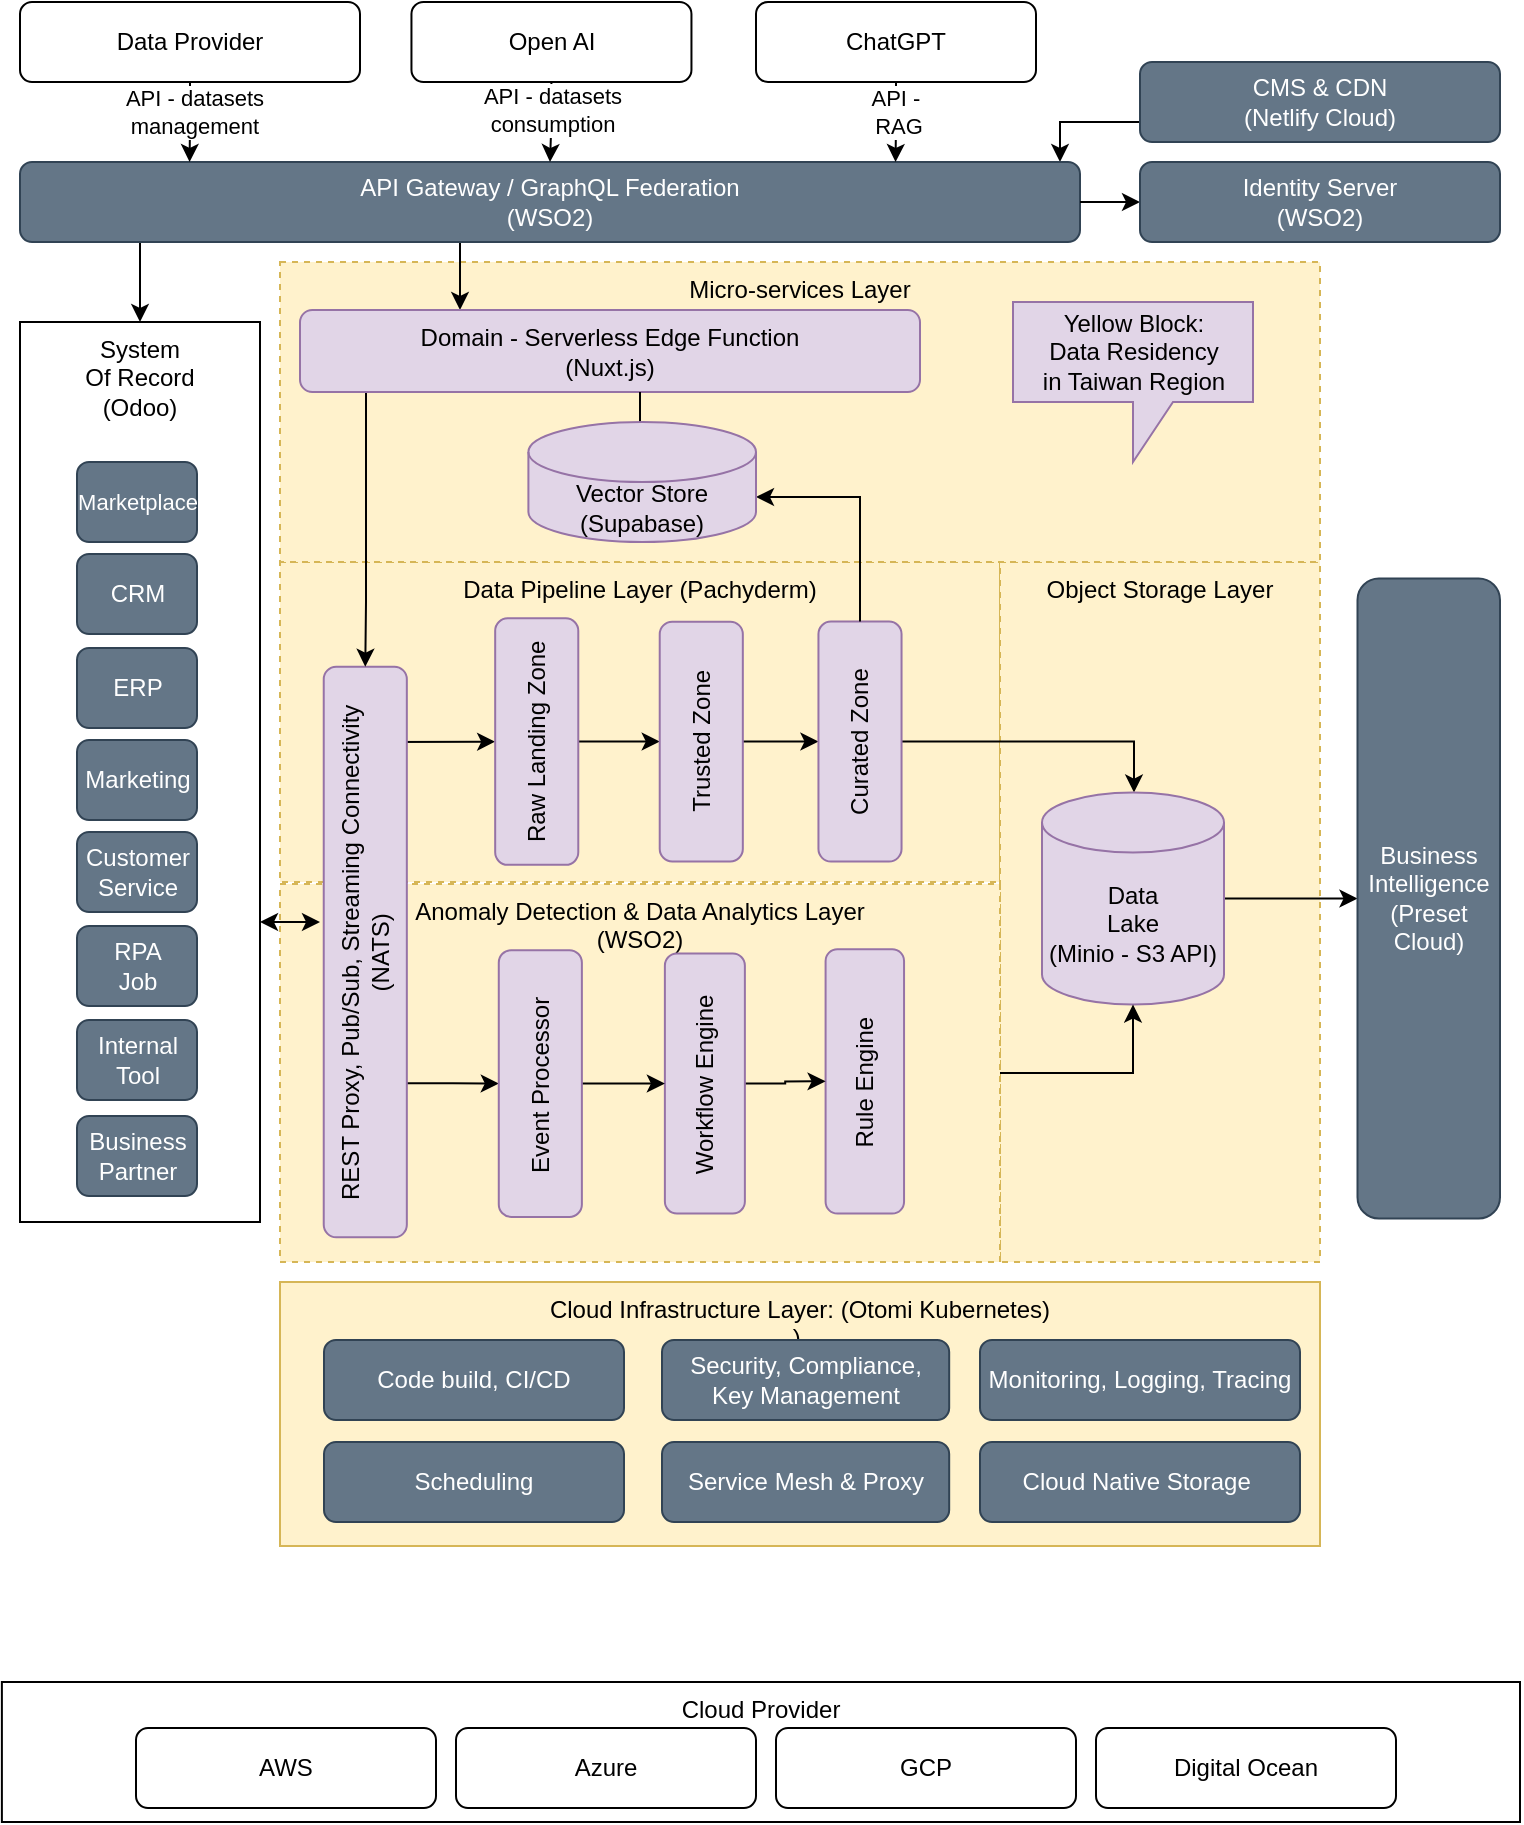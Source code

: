 <mxfile version="22.1.7" type="github">
  <diagram name="Page-1" id="63fa74Grwjo4TsL1Jt9k">
    <mxGraphModel dx="1193" dy="785" grid="1" gridSize="10" guides="1" tooltips="1" connect="1" arrows="1" fold="1" page="1" pageScale="1" pageWidth="850" pageHeight="1100" math="0" shadow="0">
      <root>
        <mxCell id="0" />
        <mxCell id="1" parent="0" />
        <mxCell id="QkDSQcAo3J11459JGNHK-8" value="Data Pipeline Layer (Pachyderm)" style="rounded=0;whiteSpace=wrap;html=1;align=center;verticalAlign=top;strokeColor=#d6b656;fillColor=#fff2cc;dashed=1;" parent="1" vertex="1">
          <mxGeometry x="210" y="400" width="360" height="160" as="geometry" />
        </mxCell>
        <mxCell id="dkDn-63dIHmKdY89Ga8J-5" value="Object Storage Layer" style="rounded=0;whiteSpace=wrap;html=1;align=center;verticalAlign=top;strokeColor=#d6b656;fillColor=#fff2cc;dashed=1;" vertex="1" parent="1">
          <mxGeometry x="570" y="400" width="160" height="350" as="geometry" />
        </mxCell>
        <mxCell id="dkDn-63dIHmKdY89Ga8J-3" value="Micro-services Layer" style="rounded=0;whiteSpace=wrap;html=1;align=center;verticalAlign=top;strokeColor=#d6b656;fillColor=#fff2cc;dashed=1;" vertex="1" parent="1">
          <mxGeometry x="210" y="250" width="520" height="150" as="geometry" />
        </mxCell>
        <mxCell id="QkDSQcAo3J11459JGNHK-1" value="Cloud Infrastructure Layer: (Otomi&amp;nbsp;Kubernetes)&lt;br&gt;)&amp;nbsp;" style="rounded=0;whiteSpace=wrap;html=1;align=center;verticalAlign=top;fillColor=#fff2cc;strokeColor=#d6b656;" parent="1" vertex="1">
          <mxGeometry x="210" y="760" width="520" height="132" as="geometry" />
        </mxCell>
        <mxCell id="QkDSQcAo3J11459JGNHK-7" value="Anomaly Detection &amp;amp; Data Analytics Layer&lt;br&gt;(WSO2)" style="rounded=0;whiteSpace=wrap;html=1;align=center;verticalAlign=top;strokeColor=#d6b656;fillColor=#fff2cc;dashed=1;" parent="1" vertex="1">
          <mxGeometry x="210" y="561" width="360" height="189" as="geometry" />
        </mxCell>
        <mxCell id="QkDSQcAo3J11459JGNHK-9" style="edgeStyle=orthogonalEdgeStyle;rounded=0;orthogonalLoop=1;jettySize=auto;html=1;fontColor=#000099;startArrow=none;startFill=0;endArrow=classic;endFill=1;" parent="1" source="QkDSQcAo3J11459JGNHK-57" target="QkDSQcAo3J11459JGNHK-14" edge="1">
          <mxGeometry relative="1" as="geometry">
            <mxPoint x="610" y="140" as="sourcePoint" />
            <Array as="points">
              <mxPoint x="650" y="180" />
              <mxPoint x="600" y="180" />
            </Array>
          </mxGeometry>
        </mxCell>
        <mxCell id="QkDSQcAo3J11459JGNHK-11" style="edgeStyle=orthogonalEdgeStyle;rounded=0;orthogonalLoop=1;jettySize=auto;html=1;fontColor=#000099;startArrow=none;startFill=0;endArrow=classic;endFill=1;entryX=0.5;entryY=0;entryDx=0;entryDy=0;" parent="1" source="QkDSQcAo3J11459JGNHK-14" target="QkDSQcAo3J11459JGNHK-16" edge="1">
          <mxGeometry relative="1" as="geometry">
            <mxPoint x="140" y="280" as="targetPoint" />
            <Array as="points">
              <mxPoint x="140" y="260" />
              <mxPoint x="140" y="260" />
            </Array>
          </mxGeometry>
        </mxCell>
        <mxCell id="QkDSQcAo3J11459JGNHK-12" style="edgeStyle=orthogonalEdgeStyle;rounded=0;orthogonalLoop=1;jettySize=auto;html=1;fontColor=#000099;startArrow=none;startFill=0;endArrow=classic;endFill=1;" parent="1" source="QkDSQcAo3J11459JGNHK-14" target="QkDSQcAo3J11459JGNHK-27" edge="1">
          <mxGeometry relative="1" as="geometry">
            <Array as="points">
              <mxPoint x="300" y="250" />
              <mxPoint x="300" y="250" />
            </Array>
          </mxGeometry>
        </mxCell>
        <mxCell id="QkDSQcAo3J11459JGNHK-14" value="API Gateway / GraphQL Federation&lt;br&gt;(WSO2)" style="rounded=1;whiteSpace=wrap;html=1;fillColor=#647687;strokeColor=#314354;fontColor=#ffffff;" parent="1" vertex="1">
          <mxGeometry x="80" y="200" width="530" height="40" as="geometry" />
        </mxCell>
        <mxCell id="QkDSQcAo3J11459JGNHK-16" value="System&lt;br&gt;Of Record&lt;br&gt;(Odoo)" style="rounded=0;whiteSpace=wrap;html=1;align=center;verticalAlign=top;" parent="1" vertex="1">
          <mxGeometry x="80" y="280" width="120" height="450" as="geometry" />
        </mxCell>
        <mxCell id="QkDSQcAo3J11459JGNHK-17" value="RPA&lt;br&gt;Job" style="rounded=1;whiteSpace=wrap;html=1;fillColor=#647687;strokeColor=#314354;fontColor=#ffffff;" parent="QkDSQcAo3J11459JGNHK-16" vertex="1">
          <mxGeometry x="28.5" y="302" width="60" height="40" as="geometry" />
        </mxCell>
        <mxCell id="QkDSQcAo3J11459JGNHK-18" value="&lt;font style=&quot;font-size: 11px;&quot;&gt;Marketplace&lt;/font&gt;" style="rounded=1;whiteSpace=wrap;html=1;fillColor=#647687;strokeColor=#314354;fontColor=#ffffff;" parent="QkDSQcAo3J11459JGNHK-16" vertex="1">
          <mxGeometry x="28.5" y="70" width="60" height="40" as="geometry" />
        </mxCell>
        <mxCell id="QkDSQcAo3J11459JGNHK-19" value="CRM" style="rounded=1;whiteSpace=wrap;html=1;fillColor=#647687;strokeColor=#314354;fontColor=#ffffff;" parent="QkDSQcAo3J11459JGNHK-16" vertex="1">
          <mxGeometry x="28.5" y="116" width="60" height="40" as="geometry" />
        </mxCell>
        <mxCell id="QkDSQcAo3J11459JGNHK-20" value="ERP" style="rounded=1;whiteSpace=wrap;html=1;fillColor=#647687;strokeColor=#314354;fontColor=#ffffff;" parent="QkDSQcAo3J11459JGNHK-16" vertex="1">
          <mxGeometry x="28.5" y="163" width="60" height="40" as="geometry" />
        </mxCell>
        <mxCell id="QkDSQcAo3J11459JGNHK-21" value="Marketing" style="rounded=1;whiteSpace=wrap;html=1;fillColor=#647687;strokeColor=#314354;fontColor=#ffffff;" parent="QkDSQcAo3J11459JGNHK-16" vertex="1">
          <mxGeometry x="28.5" y="209.002" width="60" height="40" as="geometry" />
        </mxCell>
        <mxCell id="QkDSQcAo3J11459JGNHK-22" value="Customer&lt;br&gt;Service" style="rounded=1;whiteSpace=wrap;html=1;fillColor=#647687;strokeColor=#314354;fontColor=#ffffff;" parent="QkDSQcAo3J11459JGNHK-16" vertex="1">
          <mxGeometry x="28.5" y="255" width="60" height="40" as="geometry" />
        </mxCell>
        <mxCell id="QkDSQcAo3J11459JGNHK-71" value="Internal&lt;br&gt;Tool" style="rounded=1;whiteSpace=wrap;html=1;fillColor=#647687;strokeColor=#314354;fontColor=#ffffff;" parent="QkDSQcAo3J11459JGNHK-16" vertex="1">
          <mxGeometry x="28.5" y="349" width="60" height="40" as="geometry" />
        </mxCell>
        <mxCell id="QkDSQcAo3J11459JGNHK-52" value="Business&lt;br&gt;Partner" style="rounded=1;whiteSpace=wrap;html=1;fillColor=#647687;strokeColor=#314354;fontColor=#ffffff;" parent="QkDSQcAo3J11459JGNHK-16" vertex="1">
          <mxGeometry x="28.5" y="397" width="60" height="40" as="geometry" />
        </mxCell>
        <mxCell id="QkDSQcAo3J11459JGNHK-24" style="edgeStyle=orthogonalEdgeStyle;rounded=0;orthogonalLoop=1;jettySize=auto;html=1;fontColor=#000099;startArrow=none;startFill=0;endArrow=classic;endFill=1;exitX=0.84;exitY=1;exitDx=0;exitDy=0;exitPerimeter=0;" parent="1" source="QkDSQcAo3J11459JGNHK-25" edge="1" target="QkDSQcAo3J11459JGNHK-33">
          <mxGeometry relative="1" as="geometry">
            <mxPoint x="301" y="490" as="targetPoint" />
            <Array as="points">
              <mxPoint x="265" y="498" />
              <mxPoint x="265" y="490" />
            </Array>
          </mxGeometry>
        </mxCell>
        <mxCell id="dkDn-63dIHmKdY89Ga8J-11" style="edgeStyle=orthogonalEdgeStyle;rounded=0;orthogonalLoop=1;jettySize=auto;html=1;exitX=0.27;exitY=0.977;exitDx=0;exitDy=0;exitPerimeter=0;" edge="1" parent="1" source="QkDSQcAo3J11459JGNHK-25" target="QkDSQcAo3J11459JGNHK-47">
          <mxGeometry relative="1" as="geometry">
            <Array as="points" />
          </mxGeometry>
        </mxCell>
        <mxCell id="QkDSQcAo3J11459JGNHK-25" value="REST Proxy, Pub/Sub, Streaming Connectivity &lt;br&gt;(NATS)" style="rounded=1;whiteSpace=wrap;html=1;fillColor=#e1d5e7;strokeColor=#9673a6;rotation=-90;" parent="1" vertex="1">
          <mxGeometry x="110" y="574.22" width="285.29" height="41.55" as="geometry" />
        </mxCell>
        <mxCell id="QkDSQcAo3J11459JGNHK-84" style="edgeStyle=orthogonalEdgeStyle;rounded=0;orthogonalLoop=1;jettySize=auto;html=1;entryX=1;entryY=0.5;entryDx=0;entryDy=0;" parent="1" source="QkDSQcAo3J11459JGNHK-27" target="QkDSQcAo3J11459JGNHK-25" edge="1">
          <mxGeometry relative="1" as="geometry">
            <Array as="points">
              <mxPoint x="253" y="420" />
              <mxPoint x="253" y="420" />
            </Array>
          </mxGeometry>
        </mxCell>
        <mxCell id="QkDSQcAo3J11459JGNHK-27" value="Domain - Serverless Edge Function&lt;br&gt;(Nuxt.js)" style="rounded=1;whiteSpace=wrap;html=1;fillColor=#e1d5e7;strokeColor=#9673a6;" parent="1" vertex="1">
          <mxGeometry x="220" y="274" width="310" height="41" as="geometry" />
        </mxCell>
        <mxCell id="QkDSQcAo3J11459JGNHK-32" style="edgeStyle=orthogonalEdgeStyle;rounded=0;orthogonalLoop=1;jettySize=auto;html=1;entryX=0.5;entryY=0;entryDx=0;entryDy=0;fontColor=#000099;startArrow=none;startFill=0;endArrow=classic;endFill=1;" parent="1" source="QkDSQcAo3J11459JGNHK-33" target="QkDSQcAo3J11459JGNHK-35" edge="1">
          <mxGeometry relative="1" as="geometry" />
        </mxCell>
        <mxCell id="QkDSQcAo3J11459JGNHK-33" value="Raw Landing Zone" style="rounded=1;whiteSpace=wrap;html=1;fillColor=#e1d5e7;strokeColor=#9673a6;rotation=-90;" parent="1" vertex="1">
          <mxGeometry x="276.73" y="469" width="123.27" height="41.55" as="geometry" />
        </mxCell>
        <mxCell id="QkDSQcAo3J11459JGNHK-34" style="edgeStyle=orthogonalEdgeStyle;rounded=0;orthogonalLoop=1;jettySize=auto;html=1;entryX=0.5;entryY=0;entryDx=0;entryDy=0;fontColor=#000099;startArrow=none;startFill=0;endArrow=classic;endFill=1;" parent="1" source="QkDSQcAo3J11459JGNHK-35" target="QkDSQcAo3J11459JGNHK-38" edge="1">
          <mxGeometry relative="1" as="geometry" />
        </mxCell>
        <mxCell id="QkDSQcAo3J11459JGNHK-35" value="Trusted Zone" style="rounded=1;whiteSpace=wrap;html=1;fillColor=#e1d5e7;strokeColor=#9673a6;rotation=-90;" parent="1" vertex="1">
          <mxGeometry x="360.71" y="469" width="119.86" height="41.55" as="geometry" />
        </mxCell>
        <mxCell id="QkDSQcAo3J11459JGNHK-37" style="edgeStyle=orthogonalEdgeStyle;rounded=0;orthogonalLoop=1;jettySize=auto;html=1;fontColor=#000099;startArrow=none;startFill=0;endArrow=classic;endFill=1;exitX=0.5;exitY=1;exitDx=0;exitDy=0;" parent="1" source="QkDSQcAo3J11459JGNHK-38" target="QkDSQcAo3J11459JGNHK-40" edge="1">
          <mxGeometry relative="1" as="geometry">
            <Array as="points">
              <mxPoint x="637" y="490" />
            </Array>
            <mxPoint x="530" y="490" as="sourcePoint" />
          </mxGeometry>
        </mxCell>
        <mxCell id="QkDSQcAo3J11459JGNHK-38" value="Curated Zone" style="rounded=1;whiteSpace=wrap;html=1;fillColor=#e1d5e7;strokeColor=#9673a6;rotation=-90;" parent="1" vertex="1">
          <mxGeometry x="440" y="469" width="120" height="41.55" as="geometry" />
        </mxCell>
        <mxCell id="QkDSQcAo3J11459JGNHK-102" style="edgeStyle=orthogonalEdgeStyle;rounded=0;orthogonalLoop=1;jettySize=auto;html=1;entryX=0;entryY=0.5;entryDx=0;entryDy=0;" parent="1" source="QkDSQcAo3J11459JGNHK-40" edge="1" target="QkDSQcAo3J11459JGNHK-51">
          <mxGeometry relative="1" as="geometry">
            <mxPoint x="740" y="610" as="targetPoint" />
            <Array as="points">
              <mxPoint x="730" y="568" />
              <mxPoint x="730" y="568" />
            </Array>
          </mxGeometry>
        </mxCell>
        <mxCell id="QkDSQcAo3J11459JGNHK-40" value="Data&lt;br&gt;Lake&lt;br&gt;(Minio - S3 API)" style="shape=cylinder3;whiteSpace=wrap;html=1;boundedLbl=1;backgroundOutline=1;size=15;fillStyle=auto;fillColor=#e1d5e7;strokeColor=#9673a6;" parent="1" vertex="1">
          <mxGeometry x="591" y="515.26" width="91" height="106" as="geometry" />
        </mxCell>
        <mxCell id="QkDSQcAo3J11459JGNHK-43" value="Rule Engine" style="rounded=1;whiteSpace=wrap;html=1;fillColor=#e1d5e7;strokeColor=#9673a6;rotation=-90;" parent="1" vertex="1">
          <mxGeometry x="436.31" y="640.06" width="132.2" height="39.23" as="geometry" />
        </mxCell>
        <mxCell id="dkDn-63dIHmKdY89Ga8J-14" style="edgeStyle=orthogonalEdgeStyle;rounded=0;orthogonalLoop=1;jettySize=auto;html=1;entryX=0.5;entryY=0;entryDx=0;entryDy=0;" edge="1" parent="1" source="QkDSQcAo3J11459JGNHK-44" target="QkDSQcAo3J11459JGNHK-43">
          <mxGeometry relative="1" as="geometry" />
        </mxCell>
        <mxCell id="QkDSQcAo3J11459JGNHK-44" value="Workflow Engine" style="rounded=1;whiteSpace=wrap;html=1;fillColor=#e1d5e7;strokeColor=#9673a6;rotation=-90;" parent="1" vertex="1">
          <mxGeometry x="357.44" y="640.775" width="130" height="40" as="geometry" />
        </mxCell>
        <mxCell id="dkDn-63dIHmKdY89Ga8J-13" style="edgeStyle=orthogonalEdgeStyle;rounded=0;orthogonalLoop=1;jettySize=auto;html=1;entryX=0.5;entryY=0;entryDx=0;entryDy=0;" edge="1" parent="1" source="QkDSQcAo3J11459JGNHK-47" target="QkDSQcAo3J11459JGNHK-44">
          <mxGeometry relative="1" as="geometry" />
        </mxCell>
        <mxCell id="QkDSQcAo3J11459JGNHK-47" value="Event Processor" style="rounded=1;whiteSpace=wrap;html=1;fillColor=#e1d5e7;strokeColor=#9673a6;rotation=-90;" parent="1" vertex="1">
          <mxGeometry x="273.48" y="640" width="133.37" height="41.55" as="geometry" />
        </mxCell>
        <mxCell id="QkDSQcAo3J11459JGNHK-48" style="edgeStyle=orthogonalEdgeStyle;rounded=0;orthogonalLoop=1;jettySize=auto;html=1;endArrow=none;endFill=0;startArrow=classic;startFill=1;" parent="1" source="QkDSQcAo3J11459JGNHK-49" target="QkDSQcAo3J11459JGNHK-14" edge="1">
          <mxGeometry relative="1" as="geometry" />
        </mxCell>
        <mxCell id="QkDSQcAo3J11459JGNHK-49" value="Identity Server&lt;br&gt;(WSO2)" style="rounded=1;whiteSpace=wrap;html=1;fillColor=#647687;strokeColor=#314354;fontColor=#ffffff;" parent="1" vertex="1">
          <mxGeometry x="640" y="200" width="180" height="40" as="geometry" />
        </mxCell>
        <mxCell id="QkDSQcAo3J11459JGNHK-51" value="Business&lt;br&gt;Intelligence&lt;br&gt;(Preset Cloud)" style="rounded=1;whiteSpace=wrap;html=1;fillColor=#647687;strokeColor=#314354;fontColor=#ffffff;" parent="1" vertex="1">
          <mxGeometry x="748.75" y="408.26" width="71.25" height="320" as="geometry" />
        </mxCell>
        <mxCell id="QkDSQcAo3J11459JGNHK-53" style="edgeStyle=orthogonalEdgeStyle;rounded=0;orthogonalLoop=1;jettySize=auto;html=1;exitX=0.5;exitY=1;exitDx=0;exitDy=0;startArrow=none;startFill=0;endArrow=none;endFill=0;" parent="1" source="QkDSQcAo3J11459JGNHK-16" target="QkDSQcAo3J11459JGNHK-16" edge="1">
          <mxGeometry relative="1" as="geometry" />
        </mxCell>
        <mxCell id="QkDSQcAo3J11459JGNHK-57" value="CMS &amp;amp; CDN&lt;br&gt;(Netlify Cloud)" style="rounded=1;whiteSpace=wrap;html=1;fillColor=#647687;strokeColor=#314354;fontColor=#ffffff;" parent="1" vertex="1">
          <mxGeometry x="640" y="150" width="180" height="40" as="geometry" />
        </mxCell>
        <mxCell id="QkDSQcAo3J11459JGNHK-58" value="Code build, CI/CD" style="rounded=1;whiteSpace=wrap;html=1;fillColor=#647687;fontColor=#ffffff;strokeColor=#314354;" parent="1" vertex="1">
          <mxGeometry x="232" y="789" width="150" height="40" as="geometry" />
        </mxCell>
        <mxCell id="QkDSQcAo3J11459JGNHK-59" value="Cloud Native Storage&amp;nbsp;" style="rounded=1;whiteSpace=wrap;html=1;fillColor=#647687;fontColor=#ffffff;strokeColor=#314354;" parent="1" vertex="1">
          <mxGeometry x="560" y="840" width="160" height="40" as="geometry" />
        </mxCell>
        <mxCell id="QkDSQcAo3J11459JGNHK-60" value="Monitoring, Logging, Tracing" style="rounded=1;whiteSpace=wrap;html=1;fillColor=#647687;fontColor=#ffffff;strokeColor=#314354;" parent="1" vertex="1">
          <mxGeometry x="560" y="789" width="160" height="40" as="geometry" />
        </mxCell>
        <mxCell id="QkDSQcAo3J11459JGNHK-61" value="Security, Compliance, &lt;br&gt;Key Management" style="rounded=1;whiteSpace=wrap;html=1;fillColor=#647687;fontColor=#ffffff;strokeColor=#314354;" parent="1" vertex="1">
          <mxGeometry x="401" y="789" width="143.59" height="40" as="geometry" />
        </mxCell>
        <mxCell id="QkDSQcAo3J11459JGNHK-64" value="Scheduling" style="rounded=1;whiteSpace=wrap;html=1;fillColor=#647687;fontColor=#ffffff;strokeColor=#314354;" parent="1" vertex="1">
          <mxGeometry x="232" y="840" width="150" height="40" as="geometry" />
        </mxCell>
        <mxCell id="QkDSQcAo3J11459JGNHK-67" value="Service Mesh &amp;amp; Proxy" style="rounded=1;whiteSpace=wrap;html=1;fillColor=#647687;fontColor=#ffffff;strokeColor=#314354;" parent="1" vertex="1">
          <mxGeometry x="401" y="840" width="143.59" height="40" as="geometry" />
        </mxCell>
        <mxCell id="QkDSQcAo3J11459JGNHK-85" style="edgeStyle=orthogonalEdgeStyle;rounded=0;orthogonalLoop=1;jettySize=auto;html=1;startArrow=classic;startFill=1;" parent="1" source="QkDSQcAo3J11459JGNHK-16" edge="1">
          <mxGeometry relative="1" as="geometry">
            <Array as="points">
              <mxPoint x="228" y="580" />
            </Array>
            <mxPoint x="200" y="580" as="sourcePoint" />
            <mxPoint x="230" y="580" as="targetPoint" />
          </mxGeometry>
        </mxCell>
        <mxCell id="QkDSQcAo3J11459JGNHK-97" style="edgeStyle=orthogonalEdgeStyle;rounded=0;orthogonalLoop=1;jettySize=auto;html=1;entryX=1;entryY=0;entryDx=0;entryDy=37.5;entryPerimeter=0;" parent="1" source="QkDSQcAo3J11459JGNHK-38" target="dkDn-63dIHmKdY89Ga8J-6" edge="1">
          <mxGeometry relative="1" as="geometry">
            <mxPoint x="663.72" y="384.72" as="targetPoint" />
            <Array as="points">
              <mxPoint x="500" y="368" />
            </Array>
          </mxGeometry>
        </mxCell>
        <mxCell id="QkDSQcAo3J11459JGNHK-100" style="edgeStyle=orthogonalEdgeStyle;rounded=0;orthogonalLoop=1;jettySize=auto;html=1;entryX=0.5;entryY=1;entryDx=0;entryDy=0;entryPerimeter=0;exitX=1;exitY=0.5;exitDx=0;exitDy=0;" parent="1" source="QkDSQcAo3J11459JGNHK-7" target="QkDSQcAo3J11459JGNHK-40" edge="1">
          <mxGeometry relative="1" as="geometry" />
        </mxCell>
        <mxCell id="QkDSQcAo3J11459JGNHK-109" value="&lt;span style=&quot;background-color: rgb(255, 255, 255);&quot;&gt;Cloud Provider&lt;br&gt;&lt;/span&gt;" style="rounded=0;whiteSpace=wrap;html=1;align=center;verticalAlign=top;" parent="1" vertex="1">
          <mxGeometry x="70.94" y="960" width="759.06" height="70" as="geometry" />
        </mxCell>
        <mxCell id="QkDSQcAo3J11459JGNHK-110" value="AWS" style="rounded=1;whiteSpace=wrap;html=1;" parent="1" vertex="1">
          <mxGeometry x="138" y="983" width="150" height="40" as="geometry" />
        </mxCell>
        <mxCell id="QkDSQcAo3J11459JGNHK-111" value="GCP" style="rounded=1;whiteSpace=wrap;html=1;" parent="1" vertex="1">
          <mxGeometry x="458" y="983" width="150" height="40" as="geometry" />
        </mxCell>
        <mxCell id="QkDSQcAo3J11459JGNHK-112" value="Azure" style="rounded=1;whiteSpace=wrap;html=1;" parent="1" vertex="1">
          <mxGeometry x="298" y="983" width="150" height="40" as="geometry" />
        </mxCell>
        <mxCell id="QkDSQcAo3J11459JGNHK-113" value="Digital Ocean" style="rounded=1;whiteSpace=wrap;html=1;" parent="1" vertex="1">
          <mxGeometry x="618" y="983" width="150" height="40" as="geometry" />
        </mxCell>
        <mxCell id="dkDn-63dIHmKdY89Ga8J-2" style="edgeStyle=orthogonalEdgeStyle;rounded=0;orthogonalLoop=1;jettySize=auto;html=1;entryX=0.179;entryY=0;entryDx=0;entryDy=0;entryPerimeter=0;" edge="1" parent="1" source="QkDSQcAo3J11459JGNHK-27">
          <mxGeometry relative="1" as="geometry">
            <mxPoint x="375.18" y="340" as="targetPoint" />
            <Array as="points">
              <mxPoint x="390" y="340" />
              <mxPoint x="390" y="340" />
            </Array>
          </mxGeometry>
        </mxCell>
        <mxCell id="dkDn-63dIHmKdY89Ga8J-4" style="edgeStyle=orthogonalEdgeStyle;rounded=0;orthogonalLoop=1;jettySize=auto;html=1;exitX=0.5;exitY=1;exitDx=0;exitDy=0;" edge="1" parent="1">
          <mxGeometry relative="1" as="geometry">
            <mxPoint x="636.5" y="675.5" as="sourcePoint" />
            <mxPoint x="636.5" y="675.5" as="targetPoint" />
          </mxGeometry>
        </mxCell>
        <mxCell id="dkDn-63dIHmKdY89Ga8J-6" value="Vector Store&lt;br&gt;(Supabase)" style="shape=cylinder3;whiteSpace=wrap;html=1;boundedLbl=1;backgroundOutline=1;size=15;fillStyle=auto;fillColor=#e1d5e7;strokeColor=#9673a6;" vertex="1" parent="1">
          <mxGeometry x="334.2" y="330" width="113.8" height="60" as="geometry" />
        </mxCell>
        <mxCell id="dkDn-63dIHmKdY89Ga8J-15" value="Data Provider" style="rounded=1;whiteSpace=wrap;html=1;" vertex="1" parent="1">
          <mxGeometry x="80" y="120" width="170" height="40" as="geometry" />
        </mxCell>
        <mxCell id="dkDn-63dIHmKdY89Ga8J-20" style="edgeStyle=orthogonalEdgeStyle;rounded=0;orthogonalLoop=1;jettySize=auto;html=1;" edge="1" parent="1" source="dkDn-63dIHmKdY89Ga8J-16" target="QkDSQcAo3J11459JGNHK-14">
          <mxGeometry relative="1" as="geometry" />
        </mxCell>
        <mxCell id="dkDn-63dIHmKdY89Ga8J-21" value="API - datasets&lt;br&gt;consumption" style="edgeLabel;html=1;align=center;verticalAlign=middle;resizable=0;points=[];" vertex="1" connectable="0" parent="dkDn-63dIHmKdY89Ga8J-20">
          <mxGeometry x="0.116" y="2" relative="1" as="geometry">
            <mxPoint x="-1" y="-8" as="offset" />
          </mxGeometry>
        </mxCell>
        <mxCell id="dkDn-63dIHmKdY89Ga8J-16" value="Open AI" style="rounded=1;whiteSpace=wrap;html=1;" vertex="1" parent="1">
          <mxGeometry x="275.73" y="120" width="140" height="40" as="geometry" />
        </mxCell>
        <mxCell id="dkDn-63dIHmKdY89Ga8J-17" value="ChatGPT" style="rounded=1;whiteSpace=wrap;html=1;" vertex="1" parent="1">
          <mxGeometry x="448" y="120" width="140" height="40" as="geometry" />
        </mxCell>
        <mxCell id="dkDn-63dIHmKdY89Ga8J-18" style="edgeStyle=orthogonalEdgeStyle;rounded=0;orthogonalLoop=1;jettySize=auto;html=1;entryX=0.16;entryY=0;entryDx=0;entryDy=0;entryPerimeter=0;" edge="1" parent="1" source="dkDn-63dIHmKdY89Ga8J-15" target="QkDSQcAo3J11459JGNHK-14">
          <mxGeometry relative="1" as="geometry" />
        </mxCell>
        <mxCell id="dkDn-63dIHmKdY89Ga8J-19" value="API - datasets&lt;br&gt;management" style="edgeLabel;html=1;align=center;verticalAlign=middle;resizable=0;points=[];" vertex="1" connectable="0" parent="dkDn-63dIHmKdY89Ga8J-18">
          <mxGeometry x="0.055" y="2" relative="1" as="geometry">
            <mxPoint y="-6" as="offset" />
          </mxGeometry>
        </mxCell>
        <mxCell id="dkDn-63dIHmKdY89Ga8J-22" style="edgeStyle=orthogonalEdgeStyle;rounded=0;orthogonalLoop=1;jettySize=auto;html=1;entryX=0.826;entryY=0;entryDx=0;entryDy=0;entryPerimeter=0;" edge="1" parent="1" source="dkDn-63dIHmKdY89Ga8J-17" target="QkDSQcAo3J11459JGNHK-14">
          <mxGeometry relative="1" as="geometry" />
        </mxCell>
        <mxCell id="dkDn-63dIHmKdY89Ga8J-23" value="API -&amp;nbsp;&lt;br&gt;RAG" style="edgeLabel;html=1;align=center;verticalAlign=middle;resizable=0;points=[];" vertex="1" connectable="0" parent="dkDn-63dIHmKdY89Ga8J-22">
          <mxGeometry x="0.055" y="1" relative="1" as="geometry">
            <mxPoint y="-6" as="offset" />
          </mxGeometry>
        </mxCell>
        <mxCell id="dkDn-63dIHmKdY89Ga8J-24" value="Yellow Block:&lt;br&gt;&lt;div&gt;Data Residency&lt;/div&gt;in Taiwan Region" style="shape=callout;whiteSpace=wrap;html=1;perimeter=calloutPerimeter;fillColor=#e1d5e7;strokeColor=#9673a6;" vertex="1" parent="1">
          <mxGeometry x="576.5" y="270" width="120" height="80" as="geometry" />
        </mxCell>
      </root>
    </mxGraphModel>
  </diagram>
</mxfile>
